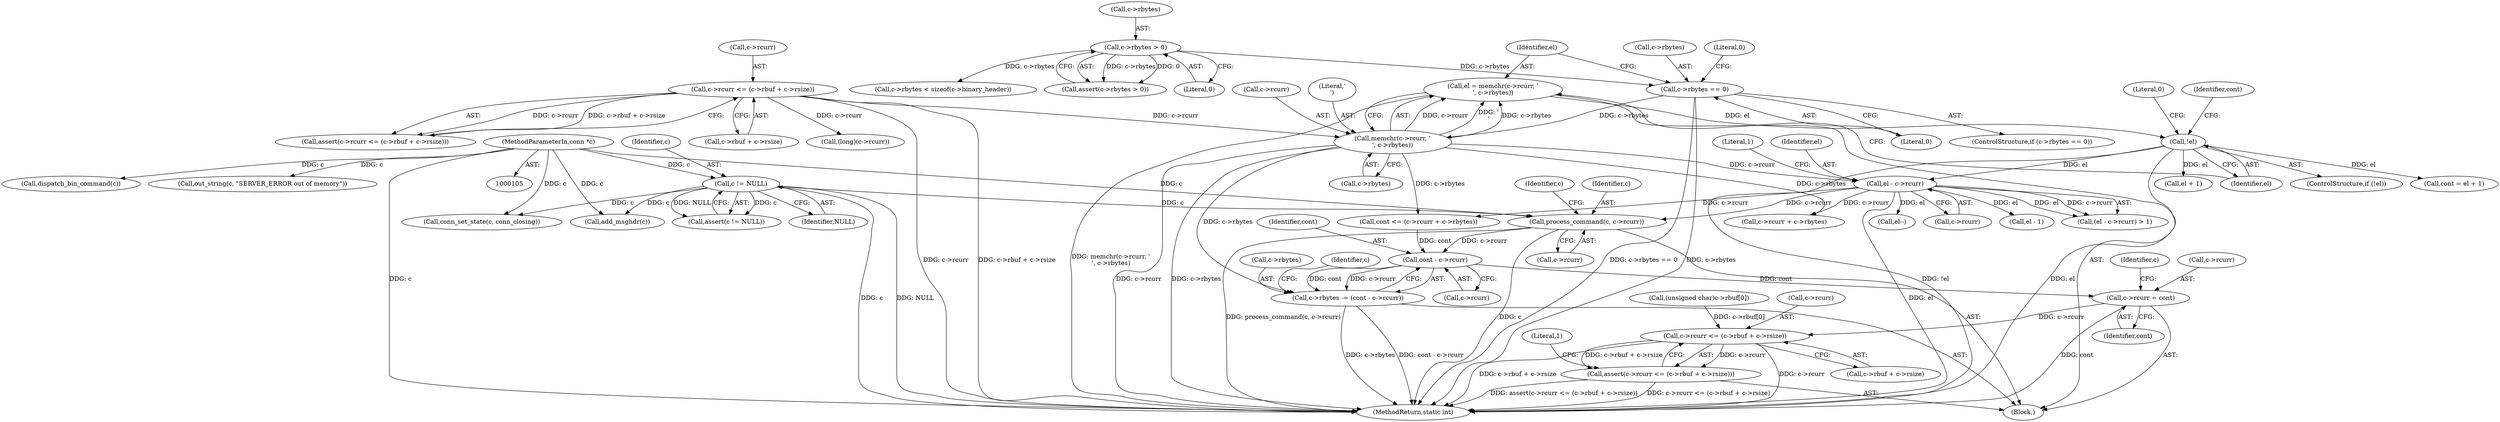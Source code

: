 digraph "0_memcached_75cc83685e103bc8ba380a57468c8f04413033f9@pointer" {
"1000532" [label="(Call,process_command(c, c->rcurr))"];
"1000109" [label="(Call,c != NULL)"];
"1000106" [label="(MethodParameterIn,conn *c)"];
"1000503" [label="(Call,el - c->rcurr)"];
"1000491" [label="(Call,!el)"];
"1000480" [label="(Call,el = memchr(c->rcurr, '\n', c->rbytes))"];
"1000482" [label="(Call,memchr(c->rcurr, '\n', c->rbytes))"];
"1000113" [label="(Call,c->rcurr <= (c->rbuf + c->rsize))"];
"1000473" [label="(Call,c->rbytes == 0)"];
"1000125" [label="(Call,c->rbytes > 0)"];
"1000541" [label="(Call,cont - c->rcurr)"];
"1000537" [label="(Call,c->rbytes -= (cont - c->rcurr))"];
"1000546" [label="(Call,c->rcurr = cont)"];
"1000552" [label="(Call,c->rcurr <= (c->rbuf + c->rsize))"];
"1000551" [label="(Call,assert(c->rcurr <= (c->rbuf + c->rsize)))"];
"1000550" [label="(Identifier,cont)"];
"1000109" [label="(Call,c != NULL)"];
"1000473" [label="(Call,c->rbytes == 0)"];
"1000474" [label="(Call,c->rbytes)"];
"1000552" [label="(Call,c->rcurr <= (c->rbuf + c->rsize))"];
"1000483" [label="(Call,c->rcurr)"];
"1000496" [label="(Identifier,cont)"];
"1000503" [label="(Call,el - c->rcurr)"];
"1000193" [label="(Call,c->rbytes < sizeof(c->binary_header))"];
"1000538" [label="(Call,c->rbytes)"];
"1000556" [label="(Call,c->rbuf + c->rsize)"];
"1000553" [label="(Call,c->rcurr)"];
"1000486" [label="(Literal,'\n')"];
"1000450" [label="(Call,dispatch_bin_command(c))"];
"1000523" [label="(Call,cont <= (c->rcurr + c->rbytes))"];
"1000145" [label="(Call,(unsigned char)c->rbuf[0])"];
"1000564" [label="(Literal,1)"];
"1000108" [label="(Call,assert(c != NULL))"];
"1000548" [label="(Identifier,c)"];
"1000111" [label="(Identifier,NULL)"];
"1000505" [label="(Call,c->rcurr)"];
"1000480" [label="(Call,el = memchr(c->rcurr, '\n', c->rbytes))"];
"1000554" [label="(Identifier,c)"];
"1000539" [label="(Identifier,c)"];
"1000126" [label="(Call,c->rbytes)"];
"1000532" [label="(Call,process_command(c, c->rcurr))"];
"1000481" [label="(Identifier,el)"];
"1000482" [label="(Call,memchr(c->rcurr, '\n', c->rbytes))"];
"1000508" [label="(Literal,1)"];
"1000125" [label="(Call,c->rbytes > 0)"];
"1000491" [label="(Call,!el)"];
"1000492" [label="(Identifier,el)"];
"1000504" [label="(Identifier,el)"];
"1000129" [label="(Literal,0)"];
"1000546" [label="(Call,c->rcurr = cont)"];
"1000106" [label="(MethodParameterIn,conn *c)"];
"1000543" [label="(Call,c->rcurr)"];
"1000534" [label="(Call,c->rcurr)"];
"1000477" [label="(Literal,0)"];
"1000495" [label="(Call,cont = el + 1)"];
"1000112" [label="(Call,assert(c->rcurr <= (c->rbuf + c->rsize)))"];
"1000541" [label="(Call,cont - c->rcurr)"];
"1000511" [label="(Call,el - 1)"];
"1000551" [label="(Call,assert(c->rcurr <= (c->rbuf + c->rsize)))"];
"1000124" [label="(Call,assert(c->rbytes > 0))"];
"1000502" [label="(Call,(el - c->rcurr) > 1)"];
"1000469" [label="(Block,)"];
"1000110" [label="(Identifier,c)"];
"1000407" [label="(Call,out_string(c, \"SERVER_ERROR out of memory\"))"];
"1000533" [label="(Identifier,c)"];
"1000113" [label="(Call,c->rcurr <= (c->rbuf + c->rsize))"];
"1000537" [label="(Call,c->rbytes -= (cont - c->rcurr))"];
"1000117" [label="(Call,c->rbuf + c->rsize)"];
"1000479" [label="(Literal,0)"];
"1000380" [label="(Call,conn_set_state(c, conn_closing))"];
"1000516" [label="(Call,el--)"];
"1000525" [label="(Call,c->rcurr + c->rbytes)"];
"1000209" [label="(Call,(long)(c->rcurr))"];
"1000472" [label="(ControlStructure,if (c->rbytes == 0))"];
"1000547" [label="(Call,c->rcurr)"];
"1000487" [label="(Call,c->rbytes)"];
"1000542" [label="(Identifier,cont)"];
"1000403" [label="(Call,add_msghdr(c))"];
"1000497" [label="(Call,el + 1)"];
"1000565" [label="(MethodReturn,static int)"];
"1000114" [label="(Call,c->rcurr)"];
"1000490" [label="(ControlStructure,if (!el))"];
"1000494" [label="(Literal,0)"];
"1000532" -> "1000469"  [label="AST: "];
"1000532" -> "1000534"  [label="CFG: "];
"1000533" -> "1000532"  [label="AST: "];
"1000534" -> "1000532"  [label="AST: "];
"1000539" -> "1000532"  [label="CFG: "];
"1000532" -> "1000565"  [label="DDG: c"];
"1000532" -> "1000565"  [label="DDG: process_command(c, c->rcurr)"];
"1000109" -> "1000532"  [label="DDG: c"];
"1000106" -> "1000532"  [label="DDG: c"];
"1000503" -> "1000532"  [label="DDG: c->rcurr"];
"1000532" -> "1000541"  [label="DDG: c->rcurr"];
"1000109" -> "1000108"  [label="AST: "];
"1000109" -> "1000111"  [label="CFG: "];
"1000110" -> "1000109"  [label="AST: "];
"1000111" -> "1000109"  [label="AST: "];
"1000108" -> "1000109"  [label="CFG: "];
"1000109" -> "1000565"  [label="DDG: c"];
"1000109" -> "1000565"  [label="DDG: NULL"];
"1000109" -> "1000108"  [label="DDG: c"];
"1000109" -> "1000108"  [label="DDG: NULL"];
"1000106" -> "1000109"  [label="DDG: c"];
"1000109" -> "1000380"  [label="DDG: c"];
"1000109" -> "1000403"  [label="DDG: c"];
"1000106" -> "1000105"  [label="AST: "];
"1000106" -> "1000565"  [label="DDG: c"];
"1000106" -> "1000380"  [label="DDG: c"];
"1000106" -> "1000403"  [label="DDG: c"];
"1000106" -> "1000407"  [label="DDG: c"];
"1000106" -> "1000450"  [label="DDG: c"];
"1000503" -> "1000502"  [label="AST: "];
"1000503" -> "1000505"  [label="CFG: "];
"1000504" -> "1000503"  [label="AST: "];
"1000505" -> "1000503"  [label="AST: "];
"1000508" -> "1000503"  [label="CFG: "];
"1000503" -> "1000565"  [label="DDG: el"];
"1000503" -> "1000502"  [label="DDG: el"];
"1000503" -> "1000502"  [label="DDG: c->rcurr"];
"1000491" -> "1000503"  [label="DDG: el"];
"1000482" -> "1000503"  [label="DDG: c->rcurr"];
"1000503" -> "1000511"  [label="DDG: el"];
"1000503" -> "1000516"  [label="DDG: el"];
"1000503" -> "1000523"  [label="DDG: c->rcurr"];
"1000503" -> "1000525"  [label="DDG: c->rcurr"];
"1000491" -> "1000490"  [label="AST: "];
"1000491" -> "1000492"  [label="CFG: "];
"1000492" -> "1000491"  [label="AST: "];
"1000494" -> "1000491"  [label="CFG: "];
"1000496" -> "1000491"  [label="CFG: "];
"1000491" -> "1000565"  [label="DDG: !el"];
"1000491" -> "1000565"  [label="DDG: el"];
"1000480" -> "1000491"  [label="DDG: el"];
"1000491" -> "1000495"  [label="DDG: el"];
"1000491" -> "1000497"  [label="DDG: el"];
"1000480" -> "1000469"  [label="AST: "];
"1000480" -> "1000482"  [label="CFG: "];
"1000481" -> "1000480"  [label="AST: "];
"1000482" -> "1000480"  [label="AST: "];
"1000492" -> "1000480"  [label="CFG: "];
"1000480" -> "1000565"  [label="DDG: memchr(c->rcurr, '\n', c->rbytes)"];
"1000482" -> "1000480"  [label="DDG: c->rcurr"];
"1000482" -> "1000480"  [label="DDG: '\n'"];
"1000482" -> "1000480"  [label="DDG: c->rbytes"];
"1000482" -> "1000487"  [label="CFG: "];
"1000483" -> "1000482"  [label="AST: "];
"1000486" -> "1000482"  [label="AST: "];
"1000487" -> "1000482"  [label="AST: "];
"1000482" -> "1000565"  [label="DDG: c->rcurr"];
"1000482" -> "1000565"  [label="DDG: c->rbytes"];
"1000113" -> "1000482"  [label="DDG: c->rcurr"];
"1000473" -> "1000482"  [label="DDG: c->rbytes"];
"1000482" -> "1000523"  [label="DDG: c->rbytes"];
"1000482" -> "1000525"  [label="DDG: c->rbytes"];
"1000482" -> "1000537"  [label="DDG: c->rbytes"];
"1000113" -> "1000112"  [label="AST: "];
"1000113" -> "1000117"  [label="CFG: "];
"1000114" -> "1000113"  [label="AST: "];
"1000117" -> "1000113"  [label="AST: "];
"1000112" -> "1000113"  [label="CFG: "];
"1000113" -> "1000565"  [label="DDG: c->rbuf + c->rsize"];
"1000113" -> "1000565"  [label="DDG: c->rcurr"];
"1000113" -> "1000112"  [label="DDG: c->rcurr"];
"1000113" -> "1000112"  [label="DDG: c->rbuf + c->rsize"];
"1000113" -> "1000209"  [label="DDG: c->rcurr"];
"1000473" -> "1000472"  [label="AST: "];
"1000473" -> "1000477"  [label="CFG: "];
"1000474" -> "1000473"  [label="AST: "];
"1000477" -> "1000473"  [label="AST: "];
"1000479" -> "1000473"  [label="CFG: "];
"1000481" -> "1000473"  [label="CFG: "];
"1000473" -> "1000565"  [label="DDG: c->rbytes"];
"1000473" -> "1000565"  [label="DDG: c->rbytes == 0"];
"1000125" -> "1000473"  [label="DDG: c->rbytes"];
"1000125" -> "1000124"  [label="AST: "];
"1000125" -> "1000129"  [label="CFG: "];
"1000126" -> "1000125"  [label="AST: "];
"1000129" -> "1000125"  [label="AST: "];
"1000124" -> "1000125"  [label="CFG: "];
"1000125" -> "1000124"  [label="DDG: c->rbytes"];
"1000125" -> "1000124"  [label="DDG: 0"];
"1000125" -> "1000193"  [label="DDG: c->rbytes"];
"1000541" -> "1000537"  [label="AST: "];
"1000541" -> "1000543"  [label="CFG: "];
"1000542" -> "1000541"  [label="AST: "];
"1000543" -> "1000541"  [label="AST: "];
"1000537" -> "1000541"  [label="CFG: "];
"1000541" -> "1000537"  [label="DDG: cont"];
"1000541" -> "1000537"  [label="DDG: c->rcurr"];
"1000523" -> "1000541"  [label="DDG: cont"];
"1000541" -> "1000546"  [label="DDG: cont"];
"1000537" -> "1000469"  [label="AST: "];
"1000538" -> "1000537"  [label="AST: "];
"1000548" -> "1000537"  [label="CFG: "];
"1000537" -> "1000565"  [label="DDG: c->rbytes"];
"1000537" -> "1000565"  [label="DDG: cont - c->rcurr"];
"1000546" -> "1000469"  [label="AST: "];
"1000546" -> "1000550"  [label="CFG: "];
"1000547" -> "1000546"  [label="AST: "];
"1000550" -> "1000546"  [label="AST: "];
"1000554" -> "1000546"  [label="CFG: "];
"1000546" -> "1000565"  [label="DDG: cont"];
"1000546" -> "1000552"  [label="DDG: c->rcurr"];
"1000552" -> "1000551"  [label="AST: "];
"1000552" -> "1000556"  [label="CFG: "];
"1000553" -> "1000552"  [label="AST: "];
"1000556" -> "1000552"  [label="AST: "];
"1000551" -> "1000552"  [label="CFG: "];
"1000552" -> "1000565"  [label="DDG: c->rcurr"];
"1000552" -> "1000565"  [label="DDG: c->rbuf + c->rsize"];
"1000552" -> "1000551"  [label="DDG: c->rcurr"];
"1000552" -> "1000551"  [label="DDG: c->rbuf + c->rsize"];
"1000145" -> "1000552"  [label="DDG: c->rbuf[0]"];
"1000551" -> "1000469"  [label="AST: "];
"1000564" -> "1000551"  [label="CFG: "];
"1000551" -> "1000565"  [label="DDG: assert(c->rcurr <= (c->rbuf + c->rsize))"];
"1000551" -> "1000565"  [label="DDG: c->rcurr <= (c->rbuf + c->rsize)"];
}
